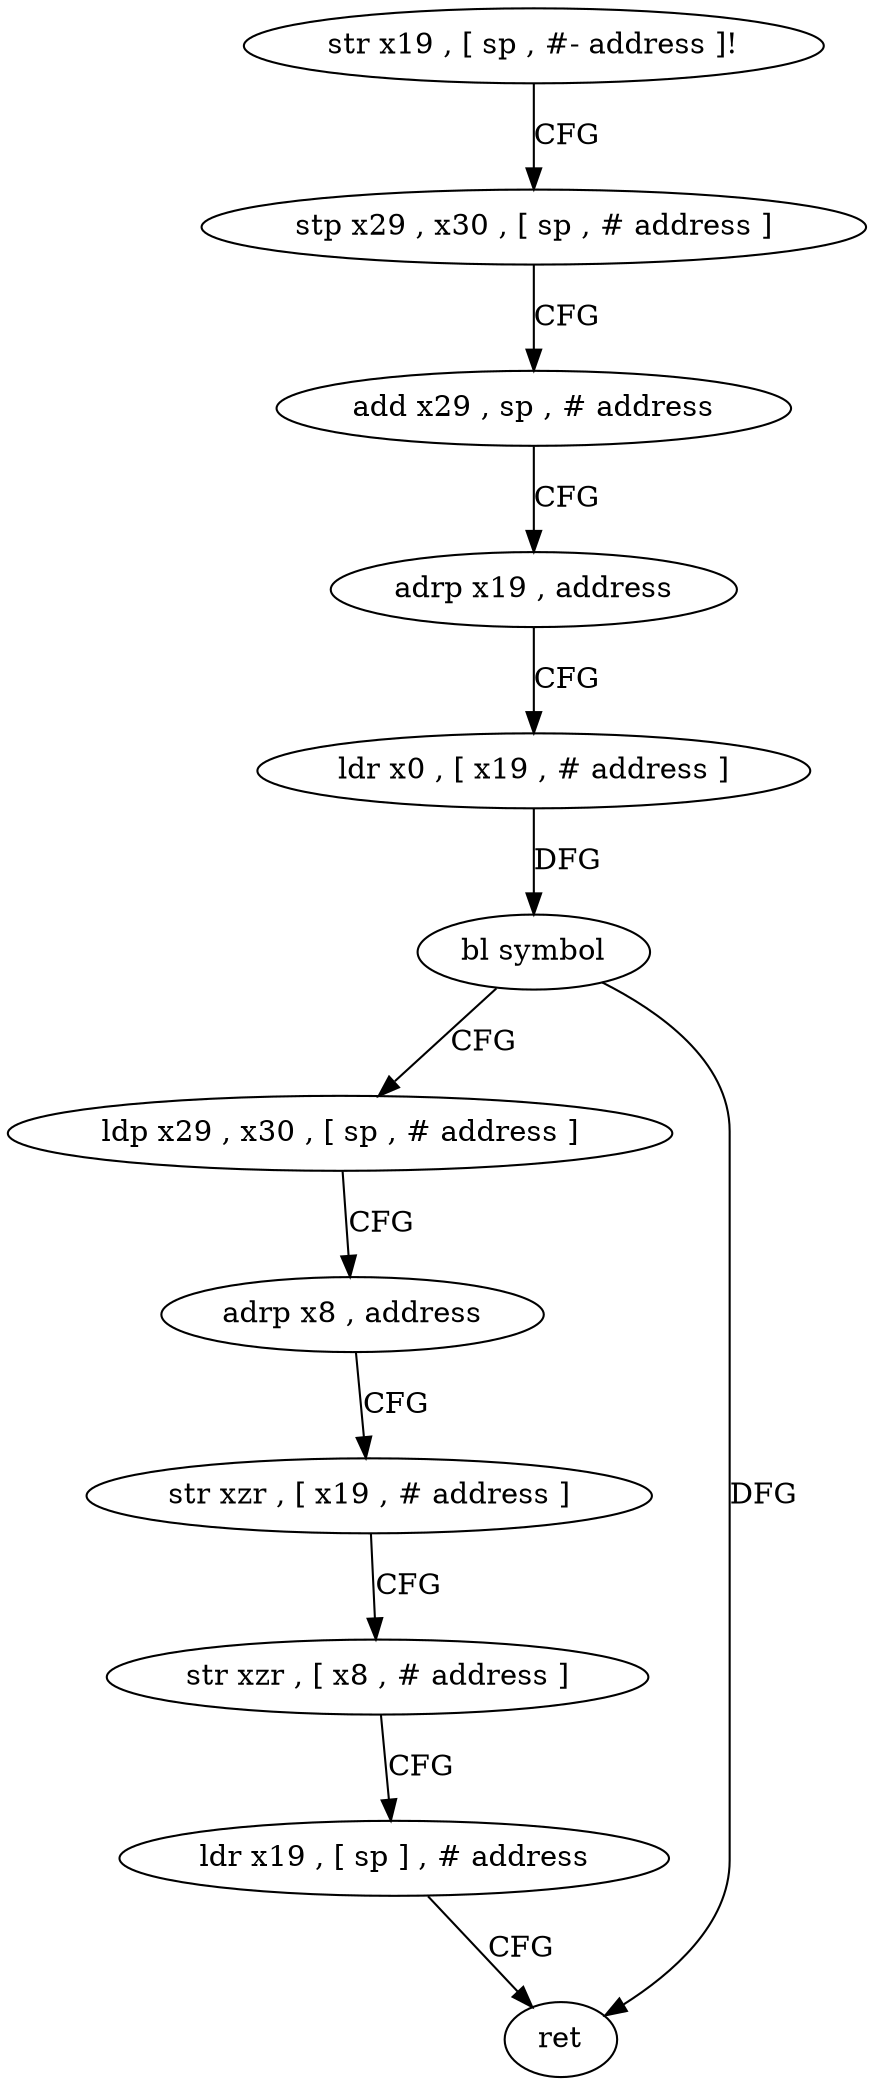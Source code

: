 digraph "func" {
"4260656" [label = "str x19 , [ sp , #- address ]!" ]
"4260660" [label = "stp x29 , x30 , [ sp , # address ]" ]
"4260664" [label = "add x29 , sp , # address" ]
"4260668" [label = "adrp x19 , address" ]
"4260672" [label = "ldr x0 , [ x19 , # address ]" ]
"4260676" [label = "bl symbol" ]
"4260680" [label = "ldp x29 , x30 , [ sp , # address ]" ]
"4260684" [label = "adrp x8 , address" ]
"4260688" [label = "str xzr , [ x19 , # address ]" ]
"4260692" [label = "str xzr , [ x8 , # address ]" ]
"4260696" [label = "ldr x19 , [ sp ] , # address" ]
"4260700" [label = "ret" ]
"4260656" -> "4260660" [ label = "CFG" ]
"4260660" -> "4260664" [ label = "CFG" ]
"4260664" -> "4260668" [ label = "CFG" ]
"4260668" -> "4260672" [ label = "CFG" ]
"4260672" -> "4260676" [ label = "DFG" ]
"4260676" -> "4260680" [ label = "CFG" ]
"4260676" -> "4260700" [ label = "DFG" ]
"4260680" -> "4260684" [ label = "CFG" ]
"4260684" -> "4260688" [ label = "CFG" ]
"4260688" -> "4260692" [ label = "CFG" ]
"4260692" -> "4260696" [ label = "CFG" ]
"4260696" -> "4260700" [ label = "CFG" ]
}
